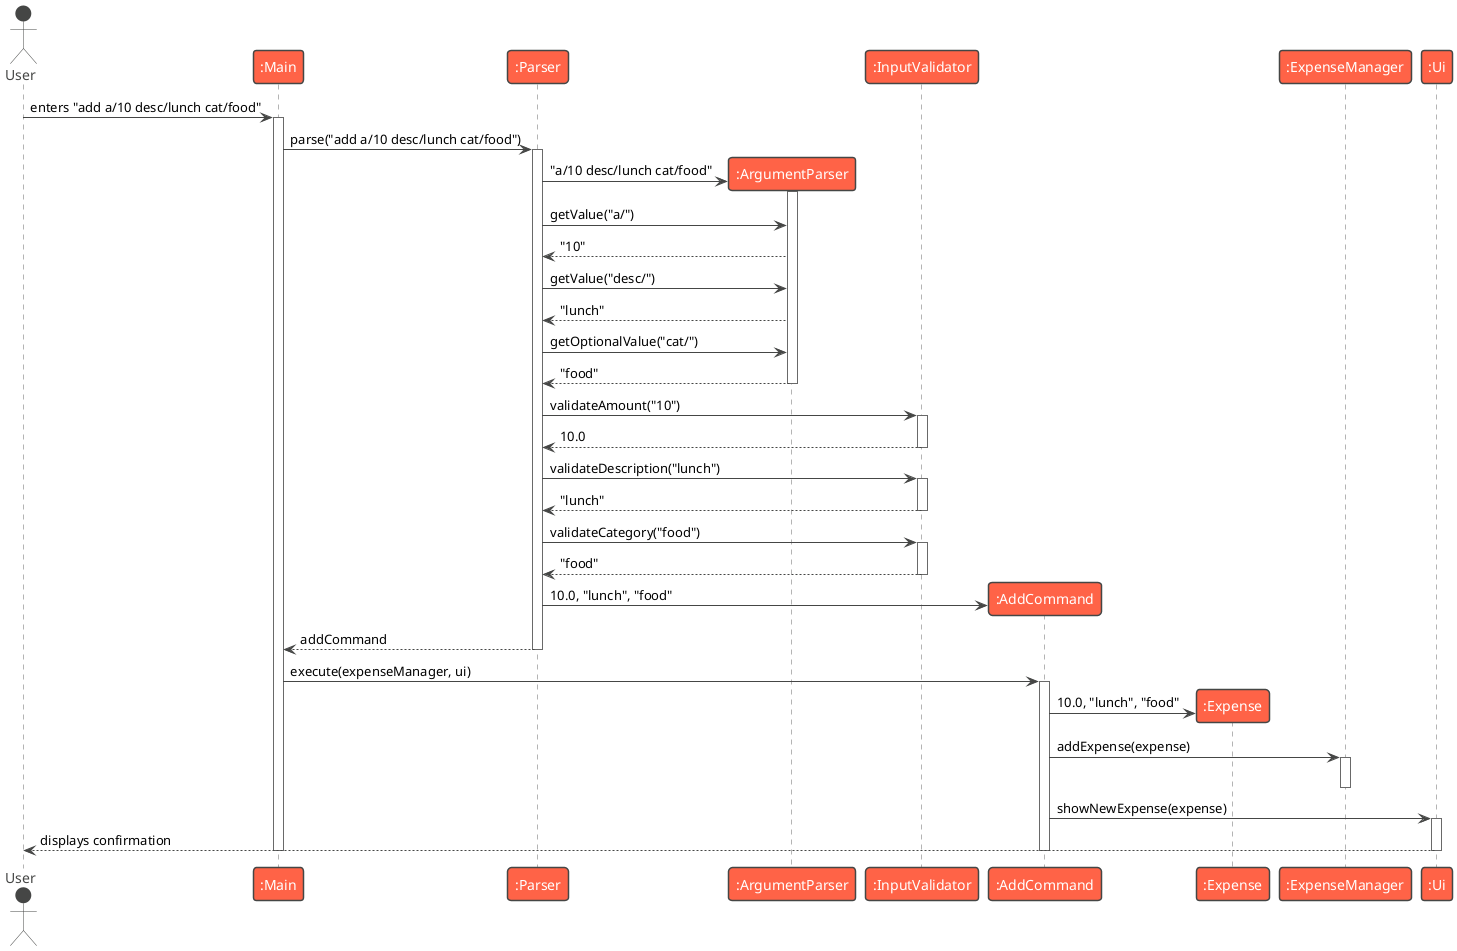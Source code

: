 @startuml
!theme vibrant
actor User
participant ":Main" as Main
participant ":Parser" as Parser
participant ":ArgumentParser" as ArgumentParser
participant ":InputValidator" as InputValidator
participant ":AddCommand" as AddCommand
participant ":Expense" as Expense
participant ":ExpenseManager" as ExpenseManager
participant ":Ui" as Ui

User -> Main : enters "add a/10 desc/lunch cat/food"
activate Main

Main -> Parser : parse("add a/10 desc/lunch cat/food")
activate Parser

create ArgumentParser
Parser -> ArgumentParser : "a/10 desc/lunch cat/food"
activate ArgumentParser
Parser -> ArgumentParser : getValue("a/")
ArgumentParser --> Parser : "10"
Parser -> ArgumentParser : getValue("desc/")
ArgumentParser --> Parser : "lunch"
Parser -> ArgumentParser : getOptionalValue("cat/")
ArgumentParser --> Parser : "food"
deactivate ArgumentParser

Parser -> InputValidator : validateAmount("10")
activate InputValidator
InputValidator --> Parser : 10.0
deactivate InputValidator
Parser -> InputValidator : validateDescription("lunch")
activate InputValidator
InputValidator --> Parser : "lunch"
deactivate InputValidator
Parser -> InputValidator : validateCategory("food")
activate InputValidator
InputValidator --> Parser : "food"
deactivate InputValidator

create AddCommand
Parser -> AddCommand : 10.0, "lunch", "food"
Parser --> Main : addCommand

deactivate Parser

Main -> AddCommand : execute(expenseManager, ui)
activate AddCommand

create Expense
AddCommand -> Expense : 10.0, "lunch", "food"

AddCommand -> ExpenseManager : addExpense(expense)
activate ExpenseManager
deactivate ExpenseManager

AddCommand -> Ui : showNewExpense(expense)
activate Ui
Ui --> User : displays confirmation
deactivate Ui

deactivate AddCommand

deactivate Main
@enduml
